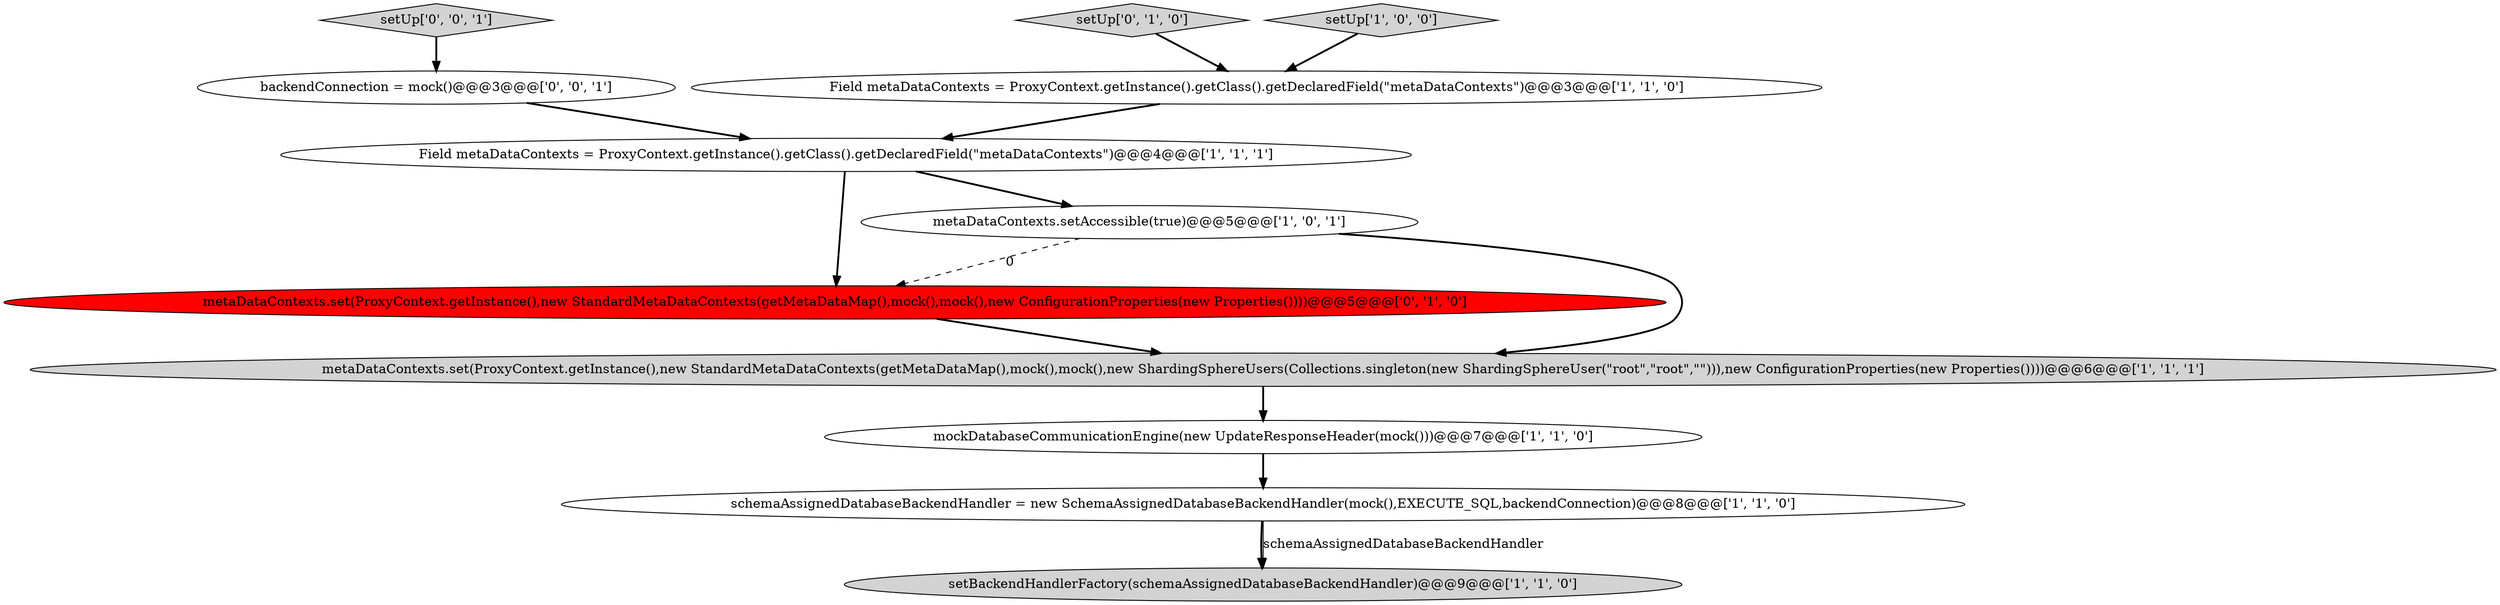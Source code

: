digraph {
8 [style = filled, label = "metaDataContexts.set(ProxyContext.getInstance(),new StandardMetaDataContexts(getMetaDataMap(),mock(),mock(),new ConfigurationProperties(new Properties())))@@@5@@@['0', '1', '0']", fillcolor = red, shape = ellipse image = "AAA1AAABBB2BBB"];
5 [style = filled, label = "metaDataContexts.setAccessible(true)@@@5@@@['1', '0', '1']", fillcolor = white, shape = ellipse image = "AAA0AAABBB1BBB"];
0 [style = filled, label = "Field metaDataContexts = ProxyContext.getInstance().getClass().getDeclaredField(\"metaDataContexts\")@@@4@@@['1', '1', '1']", fillcolor = white, shape = ellipse image = "AAA0AAABBB1BBB"];
7 [style = filled, label = "setBackendHandlerFactory(schemaAssignedDatabaseBackendHandler)@@@9@@@['1', '1', '0']", fillcolor = lightgray, shape = ellipse image = "AAA0AAABBB1BBB"];
1 [style = filled, label = "mockDatabaseCommunicationEngine(new UpdateResponseHeader(mock()))@@@7@@@['1', '1', '0']", fillcolor = white, shape = ellipse image = "AAA0AAABBB1BBB"];
4 [style = filled, label = "schemaAssignedDatabaseBackendHandler = new SchemaAssignedDatabaseBackendHandler(mock(),EXECUTE_SQL,backendConnection)@@@8@@@['1', '1', '0']", fillcolor = white, shape = ellipse image = "AAA0AAABBB1BBB"];
9 [style = filled, label = "setUp['0', '1', '0']", fillcolor = lightgray, shape = diamond image = "AAA0AAABBB2BBB"];
11 [style = filled, label = "backendConnection = mock()@@@3@@@['0', '0', '1']", fillcolor = white, shape = ellipse image = "AAA0AAABBB3BBB"];
6 [style = filled, label = "metaDataContexts.set(ProxyContext.getInstance(),new StandardMetaDataContexts(getMetaDataMap(),mock(),mock(),new ShardingSphereUsers(Collections.singleton(new ShardingSphereUser(\"root\",\"root\",\"\"))),new ConfigurationProperties(new Properties())))@@@6@@@['1', '1', '1']", fillcolor = lightgray, shape = ellipse image = "AAA0AAABBB1BBB"];
2 [style = filled, label = "Field metaDataContexts = ProxyContext.getInstance().getClass().getDeclaredField(\"metaDataContexts\")@@@3@@@['1', '1', '0']", fillcolor = white, shape = ellipse image = "AAA0AAABBB1BBB"];
3 [style = filled, label = "setUp['1', '0', '0']", fillcolor = lightgray, shape = diamond image = "AAA0AAABBB1BBB"];
10 [style = filled, label = "setUp['0', '0', '1']", fillcolor = lightgray, shape = diamond image = "AAA0AAABBB3BBB"];
5->8 [style = dashed, label="0"];
6->1 [style = bold, label=""];
1->4 [style = bold, label=""];
2->0 [style = bold, label=""];
8->6 [style = bold, label=""];
11->0 [style = bold, label=""];
5->6 [style = bold, label=""];
3->2 [style = bold, label=""];
9->2 [style = bold, label=""];
4->7 [style = bold, label=""];
4->7 [style = solid, label="schemaAssignedDatabaseBackendHandler"];
0->5 [style = bold, label=""];
10->11 [style = bold, label=""];
0->8 [style = bold, label=""];
}
